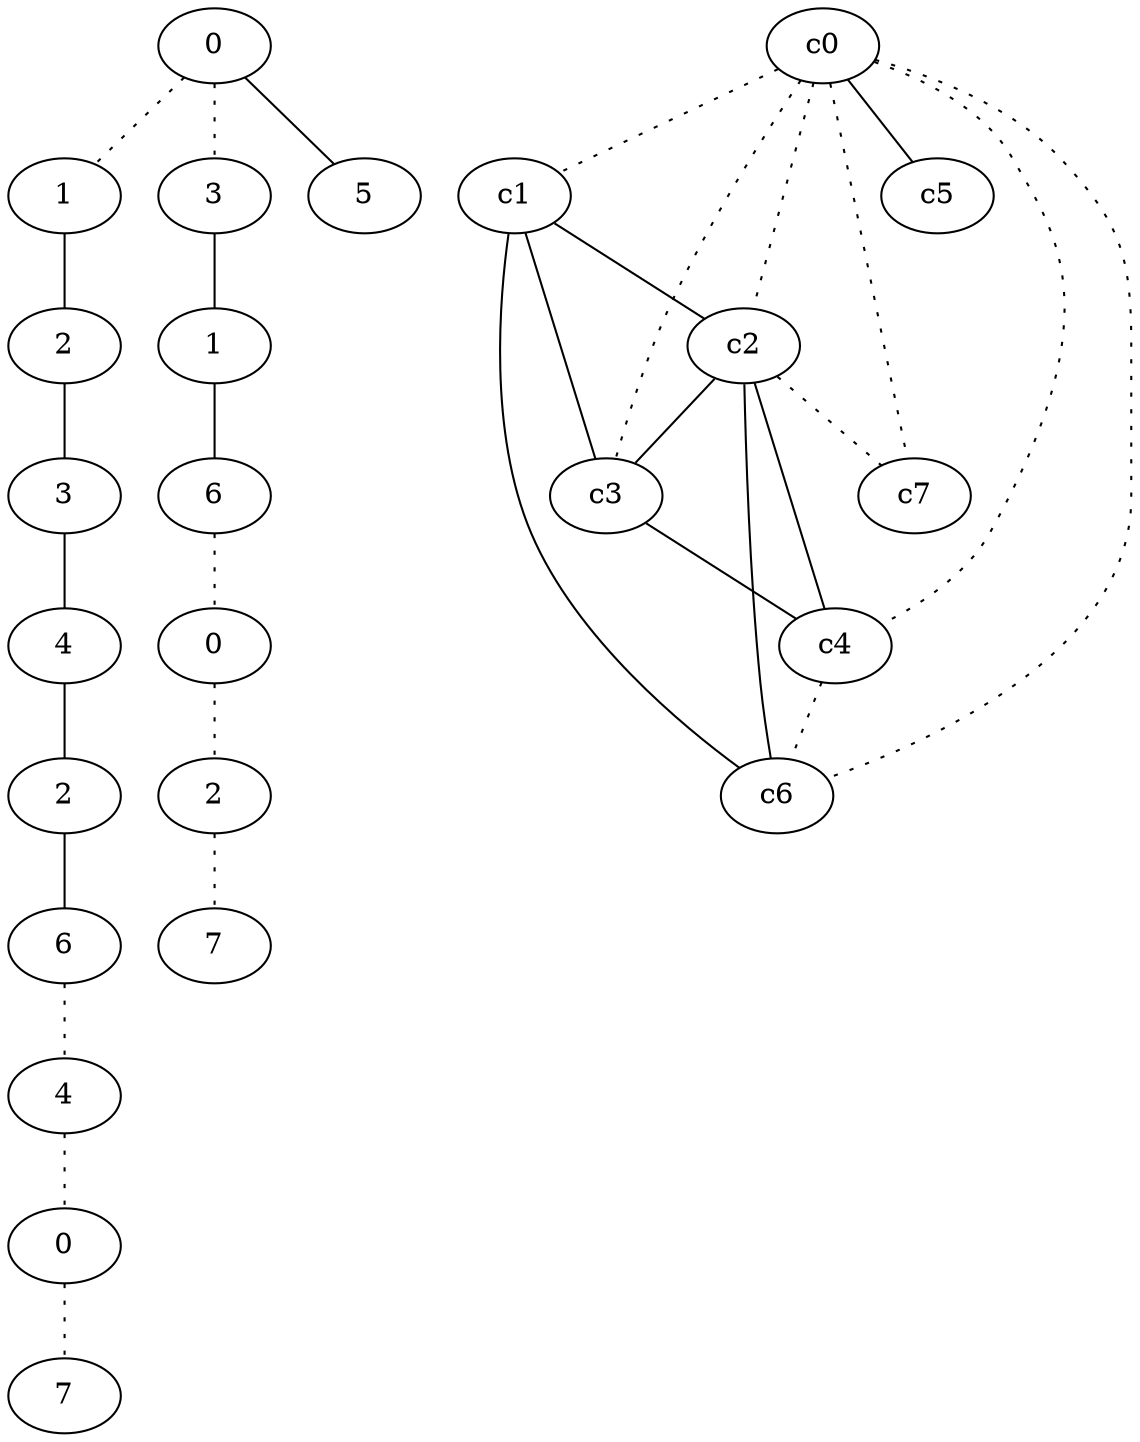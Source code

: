 graph {
a0[label=0];
a1[label=1];
a2[label=2];
a3[label=3];
a4[label=4];
a5[label=2];
a6[label=6];
a7[label=4];
a8[label=0];
a9[label=7];
a10[label=3];
a11[label=1];
a12[label=6];
a13[label=0];
a14[label=2];
a15[label=7];
a16[label=5];
a0 -- a1 [style=dotted];
a0 -- a10 [style=dotted];
a0 -- a16;
a1 -- a2;
a2 -- a3;
a3 -- a4;
a4 -- a5;
a5 -- a6;
a6 -- a7 [style=dotted];
a7 -- a8 [style=dotted];
a8 -- a9 [style=dotted];
a10 -- a11;
a11 -- a12;
a12 -- a13 [style=dotted];
a13 -- a14 [style=dotted];
a14 -- a15 [style=dotted];
c0 -- c1 [style=dotted];
c0 -- c2 [style=dotted];
c0 -- c3 [style=dotted];
c0 -- c4 [style=dotted];
c0 -- c5;
c0 -- c6 [style=dotted];
c0 -- c7 [style=dotted];
c1 -- c2;
c1 -- c3;
c1 -- c6;
c2 -- c3;
c2 -- c4;
c2 -- c6;
c2 -- c7 [style=dotted];
c3 -- c4;
c4 -- c6 [style=dotted];
}
